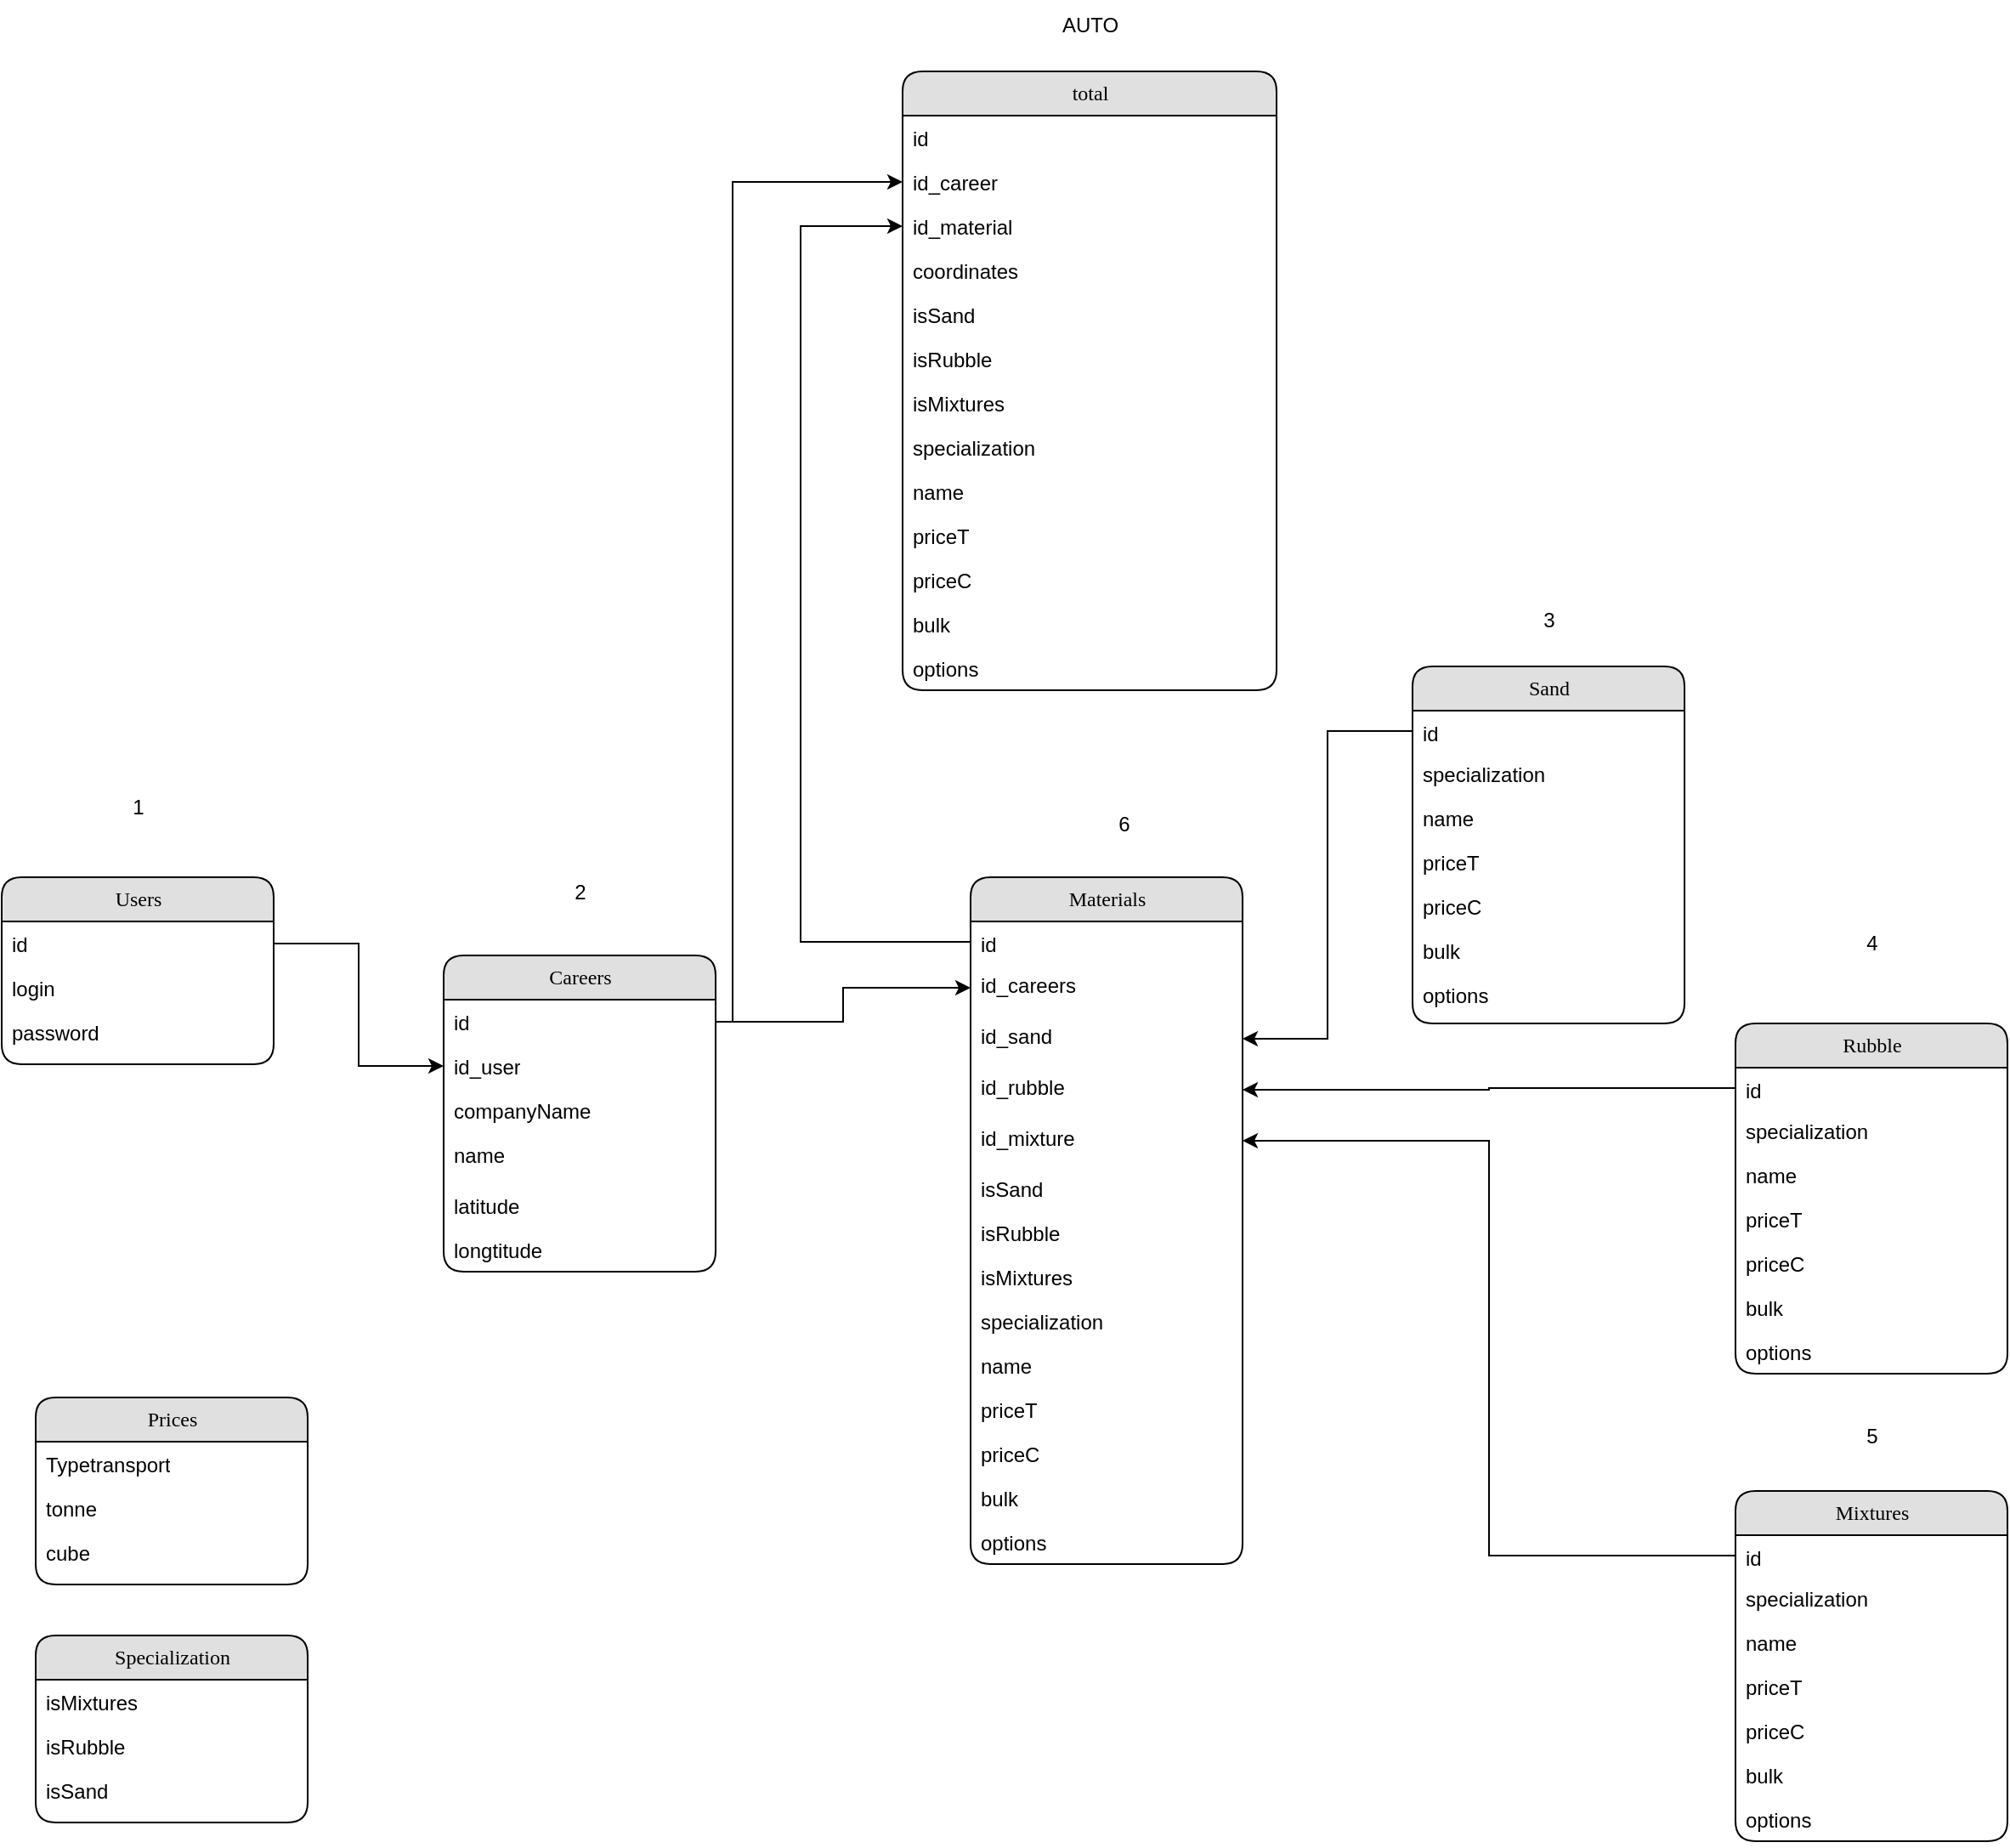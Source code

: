<mxfile version="27.1.4">
  <diagram name="Page-1" id="b520641d-4fe3-3701-9064-5fc419738815">
    <mxGraphModel dx="1489" dy="1653" grid="1" gridSize="10" guides="1" tooltips="1" connect="1" arrows="1" fold="1" page="1" pageScale="1" pageWidth="1100" pageHeight="850" background="none" math="0" shadow="0">
      <root>
        <mxCell id="0" />
        <mxCell id="1" parent="0" />
        <mxCell id="21ea969265ad0168-6" value="Careers" style="swimlane;html=1;fontStyle=0;childLayout=stackLayout;horizontal=1;startSize=26;fillColor=#e0e0e0;horizontalStack=0;resizeParent=1;resizeLast=0;collapsible=1;marginBottom=0;swimlaneFillColor=#ffffff;align=center;rounded=1;shadow=0;comic=0;labelBackgroundColor=none;strokeWidth=1;fontFamily=Verdana;fontSize=12" parent="1" vertex="1">
          <mxGeometry x="260" y="110" width="160" height="186" as="geometry" />
        </mxCell>
        <mxCell id="21ea969265ad0168-7" value="id" style="text;html=1;strokeColor=none;fillColor=none;spacingLeft=4;spacingRight=4;whiteSpace=wrap;overflow=hidden;rotatable=0;points=[[0,0.5],[1,0.5]];portConstraint=eastwest;" parent="21ea969265ad0168-6" vertex="1">
          <mxGeometry y="26" width="160" height="26" as="geometry" />
        </mxCell>
        <mxCell id="IM_hymmsXFYvkSgC4gn_-39" value="id_user" style="text;html=1;strokeColor=none;fillColor=none;spacingLeft=4;spacingRight=4;whiteSpace=wrap;overflow=hidden;rotatable=0;points=[[0,0.5],[1,0.5]];portConstraint=eastwest;" parent="21ea969265ad0168-6" vertex="1">
          <mxGeometry y="52" width="160" height="26" as="geometry" />
        </mxCell>
        <mxCell id="21ea969265ad0168-9" value="companyName" style="text;html=1;strokeColor=none;fillColor=none;spacingLeft=4;spacingRight=4;whiteSpace=wrap;overflow=hidden;rotatable=0;points=[[0,0.5],[1,0.5]];portConstraint=eastwest;" parent="21ea969265ad0168-6" vertex="1">
          <mxGeometry y="78" width="160" height="26" as="geometry" />
        </mxCell>
        <mxCell id="21ea969265ad0168-8" value="name" style="text;html=1;strokeColor=none;fillColor=none;spacingLeft=4;spacingRight=4;whiteSpace=wrap;overflow=hidden;rotatable=0;points=[[0,0.5],[1,0.5]];portConstraint=eastwest;" parent="21ea969265ad0168-6" vertex="1">
          <mxGeometry y="104" width="160" height="30" as="geometry" />
        </mxCell>
        <mxCell id="SzOvwqK8EvKDhXpQWrAO-1" value="latitude" style="text;html=1;strokeColor=none;fillColor=none;spacingLeft=4;spacingRight=4;whiteSpace=wrap;overflow=hidden;rotatable=0;points=[[0,0.5],[1,0.5]];portConstraint=eastwest;" vertex="1" parent="21ea969265ad0168-6">
          <mxGeometry y="134" width="160" height="26" as="geometry" />
        </mxCell>
        <mxCell id="SzOvwqK8EvKDhXpQWrAO-3" value="longtitude" style="text;html=1;strokeColor=none;fillColor=none;spacingLeft=4;spacingRight=4;whiteSpace=wrap;overflow=hidden;rotatable=0;points=[[0,0.5],[1,0.5]];portConstraint=eastwest;" vertex="1" parent="21ea969265ad0168-6">
          <mxGeometry y="160" width="160" height="26" as="geometry" />
        </mxCell>
        <mxCell id="21ea969265ad0168-14" value="Specialization" style="swimlane;html=1;fontStyle=0;childLayout=stackLayout;horizontal=1;startSize=26;fillColor=#e0e0e0;horizontalStack=0;resizeParent=1;resizeLast=0;collapsible=1;marginBottom=0;swimlaneFillColor=#ffffff;align=center;rounded=1;shadow=0;comic=0;labelBackgroundColor=none;strokeWidth=1;fontFamily=Verdana;fontSize=12" parent="1" vertex="1">
          <mxGeometry x="20" y="510" width="160" height="110" as="geometry" />
        </mxCell>
        <mxCell id="1sjS8D4inH4COPw_QAbC-10" value="isMixtures" style="text;html=1;strokeColor=none;fillColor=none;spacingLeft=4;spacingRight=4;whiteSpace=wrap;overflow=hidden;rotatable=0;points=[[0,0.5],[1,0.5]];portConstraint=eastwest;" parent="21ea969265ad0168-14" vertex="1">
          <mxGeometry y="26" width="160" height="26" as="geometry" />
        </mxCell>
        <mxCell id="1sjS8D4inH4COPw_QAbC-9" value="isRubble" style="text;html=1;strokeColor=none;fillColor=none;spacingLeft=4;spacingRight=4;whiteSpace=wrap;overflow=hidden;rotatable=0;points=[[0,0.5],[1,0.5]];portConstraint=eastwest;" parent="21ea969265ad0168-14" vertex="1">
          <mxGeometry y="52" width="160" height="26" as="geometry" />
        </mxCell>
        <mxCell id="1sjS8D4inH4COPw_QAbC-8" value="isSand" style="text;html=1;strokeColor=none;fillColor=none;spacingLeft=4;spacingRight=4;whiteSpace=wrap;overflow=hidden;rotatable=0;points=[[0,0.5],[1,0.5]];portConstraint=eastwest;" parent="21ea969265ad0168-14" vertex="1">
          <mxGeometry y="78" width="160" height="26" as="geometry" />
        </mxCell>
        <mxCell id="IM_hymmsXFYvkSgC4gn_-1" value="Users" style="swimlane;html=1;fontStyle=0;childLayout=stackLayout;horizontal=1;startSize=26;fillColor=#e0e0e0;horizontalStack=0;resizeParent=1;resizeLast=0;collapsible=1;marginBottom=0;swimlaneFillColor=#ffffff;align=center;rounded=1;shadow=0;comic=0;labelBackgroundColor=none;strokeWidth=1;fontFamily=Verdana;fontSize=12" parent="1" vertex="1">
          <mxGeometry y="64" width="160" height="110" as="geometry" />
        </mxCell>
        <mxCell id="IM_hymmsXFYvkSgC4gn_-2" value="id" style="text;html=1;strokeColor=none;fillColor=none;spacingLeft=4;spacingRight=4;whiteSpace=wrap;overflow=hidden;rotatable=0;points=[[0,0.5],[1,0.5]];portConstraint=eastwest;" parent="IM_hymmsXFYvkSgC4gn_-1" vertex="1">
          <mxGeometry y="26" width="160" height="26" as="geometry" />
        </mxCell>
        <mxCell id="IM_hymmsXFYvkSgC4gn_-3" value="login" style="text;html=1;strokeColor=none;fillColor=none;spacingLeft=4;spacingRight=4;whiteSpace=wrap;overflow=hidden;rotatable=0;points=[[0,0.5],[1,0.5]];portConstraint=eastwest;" parent="IM_hymmsXFYvkSgC4gn_-1" vertex="1">
          <mxGeometry y="52" width="160" height="26" as="geometry" />
        </mxCell>
        <mxCell id="IM_hymmsXFYvkSgC4gn_-4" value="password" style="text;html=1;strokeColor=none;fillColor=none;spacingLeft=4;spacingRight=4;whiteSpace=wrap;overflow=hidden;rotatable=0;points=[[0,0.5],[1,0.5]];portConstraint=eastwest;" parent="IM_hymmsXFYvkSgC4gn_-1" vertex="1">
          <mxGeometry y="78" width="160" height="26" as="geometry" />
        </mxCell>
        <mxCell id="IM_hymmsXFYvkSgC4gn_-5" value="Sand" style="swimlane;html=1;fontStyle=0;childLayout=stackLayout;horizontal=1;startSize=26;fillColor=#e0e0e0;horizontalStack=0;resizeParent=1;resizeLast=0;collapsible=1;marginBottom=0;swimlaneFillColor=#ffffff;align=center;rounded=1;shadow=0;comic=0;labelBackgroundColor=none;strokeWidth=1;fontFamily=Verdana;fontSize=12" parent="1" vertex="1">
          <mxGeometry x="830" y="-60" width="160" height="210" as="geometry" />
        </mxCell>
        <mxCell id="IM_hymmsXFYvkSgC4gn_-72" value="id" style="text;html=1;strokeColor=none;fillColor=none;spacingLeft=4;spacingRight=4;whiteSpace=wrap;overflow=hidden;rotatable=0;points=[[0,0.5],[1,0.5]];portConstraint=eastwest;" parent="IM_hymmsXFYvkSgC4gn_-5" vertex="1">
          <mxGeometry y="26" width="160" height="24" as="geometry" />
        </mxCell>
        <mxCell id="IM_hymmsXFYvkSgC4gn_-6" value="specialization" style="text;html=1;strokeColor=none;fillColor=none;spacingLeft=4;spacingRight=4;whiteSpace=wrap;overflow=hidden;rotatable=0;points=[[0,0.5],[1,0.5]];portConstraint=eastwest;" parent="IM_hymmsXFYvkSgC4gn_-5" vertex="1">
          <mxGeometry y="50" width="160" height="26" as="geometry" />
        </mxCell>
        <mxCell id="IM_hymmsXFYvkSgC4gn_-7" value="name" style="text;html=1;strokeColor=none;fillColor=none;spacingLeft=4;spacingRight=4;whiteSpace=wrap;overflow=hidden;rotatable=0;points=[[0,0.5],[1,0.5]];portConstraint=eastwest;" parent="IM_hymmsXFYvkSgC4gn_-5" vertex="1">
          <mxGeometry y="76" width="160" height="26" as="geometry" />
        </mxCell>
        <mxCell id="IM_hymmsXFYvkSgC4gn_-8" value="priceT" style="text;html=1;strokeColor=none;fillColor=none;spacingLeft=4;spacingRight=4;whiteSpace=wrap;overflow=hidden;rotatable=0;points=[[0,0.5],[1,0.5]];portConstraint=eastwest;" parent="IM_hymmsXFYvkSgC4gn_-5" vertex="1">
          <mxGeometry y="102" width="160" height="26" as="geometry" />
        </mxCell>
        <mxCell id="IM_hymmsXFYvkSgC4gn_-9" value="priceC" style="text;html=1;strokeColor=none;fillColor=none;spacingLeft=4;spacingRight=4;whiteSpace=wrap;overflow=hidden;rotatable=0;points=[[0,0.5],[1,0.5]];portConstraint=eastwest;" parent="IM_hymmsXFYvkSgC4gn_-5" vertex="1">
          <mxGeometry y="128" width="160" height="26" as="geometry" />
        </mxCell>
        <mxCell id="IM_hymmsXFYvkSgC4gn_-23" value="bulk" style="text;html=1;strokeColor=none;fillColor=none;spacingLeft=4;spacingRight=4;whiteSpace=wrap;overflow=hidden;rotatable=0;points=[[0,0.5],[1,0.5]];portConstraint=eastwest;" parent="IM_hymmsXFYvkSgC4gn_-5" vertex="1">
          <mxGeometry y="154" width="160" height="26" as="geometry" />
        </mxCell>
        <mxCell id="IM_hymmsXFYvkSgC4gn_-24" value="options" style="text;html=1;strokeColor=none;fillColor=none;spacingLeft=4;spacingRight=4;whiteSpace=wrap;overflow=hidden;rotatable=0;points=[[0,0.5],[1,0.5]];portConstraint=eastwest;" parent="IM_hymmsXFYvkSgC4gn_-5" vertex="1">
          <mxGeometry y="180" width="160" height="24" as="geometry" />
        </mxCell>
        <mxCell id="IM_hymmsXFYvkSgC4gn_-15" value="Prices" style="swimlane;html=1;fontStyle=0;childLayout=stackLayout;horizontal=1;startSize=26;fillColor=#e0e0e0;horizontalStack=0;resizeParent=1;resizeLast=0;collapsible=1;marginBottom=0;swimlaneFillColor=#ffffff;align=center;rounded=1;shadow=0;comic=0;labelBackgroundColor=none;strokeWidth=1;fontFamily=Verdana;fontSize=12" parent="1" vertex="1">
          <mxGeometry x="20" y="370" width="160" height="110" as="geometry" />
        </mxCell>
        <mxCell id="IM_hymmsXFYvkSgC4gn_-16" value="Typetransport" style="text;html=1;strokeColor=none;fillColor=none;spacingLeft=4;spacingRight=4;whiteSpace=wrap;overflow=hidden;rotatable=0;points=[[0,0.5],[1,0.5]];portConstraint=eastwest;" parent="IM_hymmsXFYvkSgC4gn_-15" vertex="1">
          <mxGeometry y="26" width="160" height="26" as="geometry" />
        </mxCell>
        <mxCell id="IM_hymmsXFYvkSgC4gn_-17" value="tonne" style="text;html=1;strokeColor=none;fillColor=none;spacingLeft=4;spacingRight=4;whiteSpace=wrap;overflow=hidden;rotatable=0;points=[[0,0.5],[1,0.5]];portConstraint=eastwest;" parent="IM_hymmsXFYvkSgC4gn_-15" vertex="1">
          <mxGeometry y="52" width="160" height="26" as="geometry" />
        </mxCell>
        <mxCell id="IM_hymmsXFYvkSgC4gn_-18" value="cube" style="text;html=1;strokeColor=none;fillColor=none;spacingLeft=4;spacingRight=4;whiteSpace=wrap;overflow=hidden;rotatable=0;points=[[0,0.5],[1,0.5]];portConstraint=eastwest;" parent="IM_hymmsXFYvkSgC4gn_-15" vertex="1">
          <mxGeometry y="78" width="160" height="26" as="geometry" />
        </mxCell>
        <mxCell id="IM_hymmsXFYvkSgC4gn_-25" value="Rubble" style="swimlane;html=1;fontStyle=0;childLayout=stackLayout;horizontal=1;startSize=26;fillColor=#e0e0e0;horizontalStack=0;resizeParent=1;resizeLast=0;collapsible=1;marginBottom=0;swimlaneFillColor=#ffffff;align=center;rounded=1;shadow=0;comic=0;labelBackgroundColor=none;strokeWidth=1;fontFamily=Verdana;fontSize=12" parent="1" vertex="1">
          <mxGeometry x="1020" y="150" width="160" height="206" as="geometry" />
        </mxCell>
        <mxCell id="IM_hymmsXFYvkSgC4gn_-74" value="id" style="text;html=1;strokeColor=none;fillColor=none;spacingLeft=4;spacingRight=4;whiteSpace=wrap;overflow=hidden;rotatable=0;points=[[0,0.5],[1,0.5]];portConstraint=eastwest;" parent="IM_hymmsXFYvkSgC4gn_-25" vertex="1">
          <mxGeometry y="26" width="160" height="24" as="geometry" />
        </mxCell>
        <mxCell id="IM_hymmsXFYvkSgC4gn_-26" value="specialization" style="text;html=1;strokeColor=none;fillColor=none;spacingLeft=4;spacingRight=4;whiteSpace=wrap;overflow=hidden;rotatable=0;points=[[0,0.5],[1,0.5]];portConstraint=eastwest;" parent="IM_hymmsXFYvkSgC4gn_-25" vertex="1">
          <mxGeometry y="50" width="160" height="26" as="geometry" />
        </mxCell>
        <mxCell id="IM_hymmsXFYvkSgC4gn_-27" value="name" style="text;html=1;strokeColor=none;fillColor=none;spacingLeft=4;spacingRight=4;whiteSpace=wrap;overflow=hidden;rotatable=0;points=[[0,0.5],[1,0.5]];portConstraint=eastwest;" parent="IM_hymmsXFYvkSgC4gn_-25" vertex="1">
          <mxGeometry y="76" width="160" height="26" as="geometry" />
        </mxCell>
        <mxCell id="IM_hymmsXFYvkSgC4gn_-28" value="priceT" style="text;html=1;strokeColor=none;fillColor=none;spacingLeft=4;spacingRight=4;whiteSpace=wrap;overflow=hidden;rotatable=0;points=[[0,0.5],[1,0.5]];portConstraint=eastwest;" parent="IM_hymmsXFYvkSgC4gn_-25" vertex="1">
          <mxGeometry y="102" width="160" height="26" as="geometry" />
        </mxCell>
        <mxCell id="IM_hymmsXFYvkSgC4gn_-29" value="priceC" style="text;html=1;strokeColor=none;fillColor=none;spacingLeft=4;spacingRight=4;whiteSpace=wrap;overflow=hidden;rotatable=0;points=[[0,0.5],[1,0.5]];portConstraint=eastwest;" parent="IM_hymmsXFYvkSgC4gn_-25" vertex="1">
          <mxGeometry y="128" width="160" height="26" as="geometry" />
        </mxCell>
        <mxCell id="IM_hymmsXFYvkSgC4gn_-30" value="bulk" style="text;html=1;strokeColor=none;fillColor=none;spacingLeft=4;spacingRight=4;whiteSpace=wrap;overflow=hidden;rotatable=0;points=[[0,0.5],[1,0.5]];portConstraint=eastwest;" parent="IM_hymmsXFYvkSgC4gn_-25" vertex="1">
          <mxGeometry y="154" width="160" height="26" as="geometry" />
        </mxCell>
        <mxCell id="IM_hymmsXFYvkSgC4gn_-31" value="options" style="text;html=1;strokeColor=none;fillColor=none;spacingLeft=4;spacingRight=4;whiteSpace=wrap;overflow=hidden;rotatable=0;points=[[0,0.5],[1,0.5]];portConstraint=eastwest;" parent="IM_hymmsXFYvkSgC4gn_-25" vertex="1">
          <mxGeometry y="180" width="160" height="26" as="geometry" />
        </mxCell>
        <mxCell id="IM_hymmsXFYvkSgC4gn_-32" value="Mixtures" style="swimlane;html=1;fontStyle=0;childLayout=stackLayout;horizontal=1;startSize=26;fillColor=#e0e0e0;horizontalStack=0;resizeParent=1;resizeLast=0;collapsible=1;marginBottom=0;swimlaneFillColor=#ffffff;align=center;rounded=1;shadow=0;comic=0;labelBackgroundColor=none;strokeWidth=1;fontFamily=Verdana;fontSize=12" parent="1" vertex="1">
          <mxGeometry x="1020" y="425" width="160" height="206" as="geometry" />
        </mxCell>
        <mxCell id="IM_hymmsXFYvkSgC4gn_-73" value="id" style="text;html=1;strokeColor=none;fillColor=none;spacingLeft=4;spacingRight=4;whiteSpace=wrap;overflow=hidden;rotatable=0;points=[[0,0.5],[1,0.5]];portConstraint=eastwest;" parent="IM_hymmsXFYvkSgC4gn_-32" vertex="1">
          <mxGeometry y="26" width="160" height="24" as="geometry" />
        </mxCell>
        <mxCell id="IM_hymmsXFYvkSgC4gn_-33" value="specialization" style="text;html=1;strokeColor=none;fillColor=none;spacingLeft=4;spacingRight=4;whiteSpace=wrap;overflow=hidden;rotatable=0;points=[[0,0.5],[1,0.5]];portConstraint=eastwest;" parent="IM_hymmsXFYvkSgC4gn_-32" vertex="1">
          <mxGeometry y="50" width="160" height="26" as="geometry" />
        </mxCell>
        <mxCell id="IM_hymmsXFYvkSgC4gn_-34" value="name" style="text;html=1;strokeColor=none;fillColor=none;spacingLeft=4;spacingRight=4;whiteSpace=wrap;overflow=hidden;rotatable=0;points=[[0,0.5],[1,0.5]];portConstraint=eastwest;" parent="IM_hymmsXFYvkSgC4gn_-32" vertex="1">
          <mxGeometry y="76" width="160" height="26" as="geometry" />
        </mxCell>
        <mxCell id="IM_hymmsXFYvkSgC4gn_-35" value="priceT" style="text;html=1;strokeColor=none;fillColor=none;spacingLeft=4;spacingRight=4;whiteSpace=wrap;overflow=hidden;rotatable=0;points=[[0,0.5],[1,0.5]];portConstraint=eastwest;" parent="IM_hymmsXFYvkSgC4gn_-32" vertex="1">
          <mxGeometry y="102" width="160" height="26" as="geometry" />
        </mxCell>
        <mxCell id="IM_hymmsXFYvkSgC4gn_-36" value="priceC" style="text;html=1;strokeColor=none;fillColor=none;spacingLeft=4;spacingRight=4;whiteSpace=wrap;overflow=hidden;rotatable=0;points=[[0,0.5],[1,0.5]];portConstraint=eastwest;" parent="IM_hymmsXFYvkSgC4gn_-32" vertex="1">
          <mxGeometry y="128" width="160" height="26" as="geometry" />
        </mxCell>
        <mxCell id="IM_hymmsXFYvkSgC4gn_-37" value="bulk" style="text;html=1;strokeColor=none;fillColor=none;spacingLeft=4;spacingRight=4;whiteSpace=wrap;overflow=hidden;rotatable=0;points=[[0,0.5],[1,0.5]];portConstraint=eastwest;" parent="IM_hymmsXFYvkSgC4gn_-32" vertex="1">
          <mxGeometry y="154" width="160" height="26" as="geometry" />
        </mxCell>
        <mxCell id="IM_hymmsXFYvkSgC4gn_-38" value="options" style="text;html=1;strokeColor=none;fillColor=none;spacingLeft=4;spacingRight=4;whiteSpace=wrap;overflow=hidden;rotatable=0;points=[[0,0.5],[1,0.5]];portConstraint=eastwest;" parent="IM_hymmsXFYvkSgC4gn_-32" vertex="1">
          <mxGeometry y="180" width="160" height="26" as="geometry" />
        </mxCell>
        <mxCell id="IM_hymmsXFYvkSgC4gn_-41" style="edgeStyle=orthogonalEdgeStyle;rounded=0;orthogonalLoop=1;jettySize=auto;html=1;" parent="1" source="IM_hymmsXFYvkSgC4gn_-2" target="IM_hymmsXFYvkSgC4gn_-39" edge="1">
          <mxGeometry relative="1" as="geometry" />
        </mxCell>
        <mxCell id="IM_hymmsXFYvkSgC4gn_-42" value="total" style="swimlane;html=1;fontStyle=0;childLayout=stackLayout;horizontal=1;startSize=26;fillColor=#e0e0e0;horizontalStack=0;resizeParent=1;resizeLast=0;collapsible=1;marginBottom=0;swimlaneFillColor=#ffffff;align=center;rounded=1;shadow=0;comic=0;labelBackgroundColor=none;strokeWidth=1;fontFamily=Verdana;fontSize=12" parent="1" vertex="1">
          <mxGeometry x="530" y="-410" width="220" height="364" as="geometry">
            <mxRectangle x="490" y="550" width="70" height="30" as="alternateBounds" />
          </mxGeometry>
        </mxCell>
        <mxCell id="IM_hymmsXFYvkSgC4gn_-43" value="id" style="text;html=1;strokeColor=none;fillColor=none;spacingLeft=4;spacingRight=4;whiteSpace=wrap;overflow=hidden;rotatable=0;points=[[0,0.5],[1,0.5]];portConstraint=eastwest;" parent="IM_hymmsXFYvkSgC4gn_-42" vertex="1">
          <mxGeometry y="26" width="220" height="26" as="geometry" />
        </mxCell>
        <mxCell id="IM_hymmsXFYvkSgC4gn_-46" value="id_career" style="text;html=1;strokeColor=none;fillColor=none;spacingLeft=4;spacingRight=4;whiteSpace=wrap;overflow=hidden;rotatable=0;points=[[0,0.5],[1,0.5]];portConstraint=eastwest;" parent="IM_hymmsXFYvkSgC4gn_-42" vertex="1">
          <mxGeometry y="52" width="220" height="26" as="geometry" />
        </mxCell>
        <mxCell id="IM_hymmsXFYvkSgC4gn_-50" value="id_material" style="text;html=1;strokeColor=none;fillColor=none;spacingLeft=4;spacingRight=4;whiteSpace=wrap;overflow=hidden;rotatable=0;points=[[0,0.5],[1,0.5]];portConstraint=eastwest;" parent="IM_hymmsXFYvkSgC4gn_-42" vertex="1">
          <mxGeometry y="78" width="220" height="26" as="geometry" />
        </mxCell>
        <mxCell id="SzOvwqK8EvKDhXpQWrAO-2" value="coordinates" style="text;html=1;strokeColor=none;fillColor=none;spacingLeft=4;spacingRight=4;whiteSpace=wrap;overflow=hidden;rotatable=0;points=[[0,0.5],[1,0.5]];portConstraint=eastwest;" vertex="1" parent="IM_hymmsXFYvkSgC4gn_-42">
          <mxGeometry y="104" width="220" height="26" as="geometry" />
        </mxCell>
        <mxCell id="21ea969265ad0168-15" value="isSand" style="text;html=1;strokeColor=none;fillColor=none;spacingLeft=4;spacingRight=4;whiteSpace=wrap;overflow=hidden;rotatable=0;points=[[0,0.5],[1,0.5]];portConstraint=eastwest;" parent="IM_hymmsXFYvkSgC4gn_-42" vertex="1">
          <mxGeometry y="130" width="220" height="26" as="geometry" />
        </mxCell>
        <mxCell id="21ea969265ad0168-16" value="isRubble" style="text;html=1;strokeColor=none;fillColor=none;spacingLeft=4;spacingRight=4;whiteSpace=wrap;overflow=hidden;rotatable=0;points=[[0,0.5],[1,0.5]];portConstraint=eastwest;" parent="IM_hymmsXFYvkSgC4gn_-42" vertex="1">
          <mxGeometry y="156" width="220" height="26" as="geometry" />
        </mxCell>
        <mxCell id="21ea969265ad0168-17" value="isMixtures" style="text;html=1;strokeColor=none;fillColor=none;spacingLeft=4;spacingRight=4;whiteSpace=wrap;overflow=hidden;rotatable=0;points=[[0,0.5],[1,0.5]];portConstraint=eastwest;" parent="IM_hymmsXFYvkSgC4gn_-42" vertex="1">
          <mxGeometry y="182" width="220" height="26" as="geometry" />
        </mxCell>
        <mxCell id="IM_hymmsXFYvkSgC4gn_-54" value="specialization" style="text;html=1;strokeColor=none;fillColor=none;spacingLeft=4;spacingRight=4;whiteSpace=wrap;overflow=hidden;rotatable=0;points=[[0,0.5],[1,0.5]];portConstraint=eastwest;" parent="IM_hymmsXFYvkSgC4gn_-42" vertex="1">
          <mxGeometry y="208" width="220" height="26" as="geometry" />
        </mxCell>
        <mxCell id="IM_hymmsXFYvkSgC4gn_-53" value="name" style="text;html=1;strokeColor=none;fillColor=none;spacingLeft=4;spacingRight=4;whiteSpace=wrap;overflow=hidden;rotatable=0;points=[[0,0.5],[1,0.5]];portConstraint=eastwest;" parent="IM_hymmsXFYvkSgC4gn_-42" vertex="1">
          <mxGeometry y="234" width="220" height="26" as="geometry" />
        </mxCell>
        <mxCell id="IM_hymmsXFYvkSgC4gn_-52" value="priceT" style="text;html=1;strokeColor=none;fillColor=none;spacingLeft=4;spacingRight=4;whiteSpace=wrap;overflow=hidden;rotatable=0;points=[[0,0.5],[1,0.5]];portConstraint=eastwest;" parent="IM_hymmsXFYvkSgC4gn_-42" vertex="1">
          <mxGeometry y="260" width="220" height="26" as="geometry" />
        </mxCell>
        <mxCell id="IM_hymmsXFYvkSgC4gn_-51" value="priceC" style="text;html=1;strokeColor=none;fillColor=none;spacingLeft=4;spacingRight=4;whiteSpace=wrap;overflow=hidden;rotatable=0;points=[[0,0.5],[1,0.5]];portConstraint=eastwest;" parent="IM_hymmsXFYvkSgC4gn_-42" vertex="1">
          <mxGeometry y="286" width="220" height="26" as="geometry" />
        </mxCell>
        <mxCell id="IM_hymmsXFYvkSgC4gn_-56" value="bulk" style="text;html=1;strokeColor=none;fillColor=none;spacingLeft=4;spacingRight=4;whiteSpace=wrap;overflow=hidden;rotatable=0;points=[[0,0.5],[1,0.5]];portConstraint=eastwest;" parent="IM_hymmsXFYvkSgC4gn_-42" vertex="1">
          <mxGeometry y="312" width="220" height="26" as="geometry" />
        </mxCell>
        <mxCell id="IM_hymmsXFYvkSgC4gn_-57" value="options" style="text;html=1;strokeColor=none;fillColor=none;spacingLeft=4;spacingRight=4;whiteSpace=wrap;overflow=hidden;rotatable=0;points=[[0,0.5],[1,0.5]];portConstraint=eastwest;" parent="IM_hymmsXFYvkSgC4gn_-42" vertex="1">
          <mxGeometry y="338" width="220" height="26" as="geometry" />
        </mxCell>
        <mxCell id="IM_hymmsXFYvkSgC4gn_-58" value="Materials" style="swimlane;html=1;fontStyle=0;childLayout=stackLayout;horizontal=1;startSize=26;fillColor=#e0e0e0;horizontalStack=0;resizeParent=1;resizeLast=0;collapsible=1;marginBottom=0;swimlaneFillColor=#ffffff;align=center;rounded=1;shadow=0;comic=0;labelBackgroundColor=none;strokeWidth=1;fontFamily=Verdana;fontSize=12" parent="1" vertex="1">
          <mxGeometry x="570" y="64" width="160" height="404" as="geometry" />
        </mxCell>
        <mxCell id="IM_hymmsXFYvkSgC4gn_-65" value="id" style="text;html=1;strokeColor=none;fillColor=none;spacingLeft=4;spacingRight=4;whiteSpace=wrap;overflow=hidden;rotatable=0;points=[[0,0.5],[1,0.5]];portConstraint=eastwest;" parent="IM_hymmsXFYvkSgC4gn_-58" vertex="1">
          <mxGeometry y="26" width="160" height="24" as="geometry" />
        </mxCell>
        <mxCell id="IM_hymmsXFYvkSgC4gn_-66" value="id_careers" style="text;html=1;strokeColor=none;fillColor=none;spacingLeft=4;spacingRight=4;whiteSpace=wrap;overflow=hidden;rotatable=0;points=[[0,0.5],[1,0.5]];portConstraint=eastwest;" parent="IM_hymmsXFYvkSgC4gn_-58" vertex="1">
          <mxGeometry y="50" width="160" height="30" as="geometry" />
        </mxCell>
        <mxCell id="IM_hymmsXFYvkSgC4gn_-69" value="id_sand" style="text;html=1;strokeColor=none;fillColor=none;spacingLeft=4;spacingRight=4;whiteSpace=wrap;overflow=hidden;rotatable=0;points=[[0,0.5],[1,0.5]];portConstraint=eastwest;" parent="IM_hymmsXFYvkSgC4gn_-58" vertex="1">
          <mxGeometry y="80" width="160" height="30" as="geometry" />
        </mxCell>
        <mxCell id="IM_hymmsXFYvkSgC4gn_-70" value="id_rubble" style="text;html=1;strokeColor=none;fillColor=none;spacingLeft=4;spacingRight=4;whiteSpace=wrap;overflow=hidden;rotatable=0;points=[[0,0.5],[1,0.5]];portConstraint=eastwest;" parent="IM_hymmsXFYvkSgC4gn_-58" vertex="1">
          <mxGeometry y="110" width="160" height="30" as="geometry" />
        </mxCell>
        <mxCell id="IM_hymmsXFYvkSgC4gn_-71" value="id_mixture" style="text;html=1;strokeColor=none;fillColor=none;spacingLeft=4;spacingRight=4;whiteSpace=wrap;overflow=hidden;rotatable=0;points=[[0,0.5],[1,0.5]];portConstraint=eastwest;" parent="IM_hymmsXFYvkSgC4gn_-58" vertex="1">
          <mxGeometry y="140" width="160" height="30" as="geometry" />
        </mxCell>
        <mxCell id="SzOvwqK8EvKDhXpQWrAO-4" value="isSand" style="text;html=1;strokeColor=none;fillColor=none;spacingLeft=4;spacingRight=4;whiteSpace=wrap;overflow=hidden;rotatable=0;points=[[0,0.5],[1,0.5]];portConstraint=eastwest;" vertex="1" parent="IM_hymmsXFYvkSgC4gn_-58">
          <mxGeometry y="170" width="160" height="26" as="geometry" />
        </mxCell>
        <mxCell id="SzOvwqK8EvKDhXpQWrAO-5" value="isRubble" style="text;html=1;strokeColor=none;fillColor=none;spacingLeft=4;spacingRight=4;whiteSpace=wrap;overflow=hidden;rotatable=0;points=[[0,0.5],[1,0.5]];portConstraint=eastwest;" vertex="1" parent="IM_hymmsXFYvkSgC4gn_-58">
          <mxGeometry y="196" width="160" height="26" as="geometry" />
        </mxCell>
        <mxCell id="SzOvwqK8EvKDhXpQWrAO-6" value="isMixtures" style="text;html=1;strokeColor=none;fillColor=none;spacingLeft=4;spacingRight=4;whiteSpace=wrap;overflow=hidden;rotatable=0;points=[[0,0.5],[1,0.5]];portConstraint=eastwest;" vertex="1" parent="IM_hymmsXFYvkSgC4gn_-58">
          <mxGeometry y="222" width="160" height="26" as="geometry" />
        </mxCell>
        <mxCell id="IM_hymmsXFYvkSgC4gn_-59" value="specialization" style="text;html=1;strokeColor=none;fillColor=none;spacingLeft=4;spacingRight=4;whiteSpace=wrap;overflow=hidden;rotatable=0;points=[[0,0.5],[1,0.5]];portConstraint=eastwest;" parent="IM_hymmsXFYvkSgC4gn_-58" vertex="1">
          <mxGeometry y="248" width="160" height="26" as="geometry" />
        </mxCell>
        <mxCell id="IM_hymmsXFYvkSgC4gn_-60" value="name" style="text;html=1;strokeColor=none;fillColor=none;spacingLeft=4;spacingRight=4;whiteSpace=wrap;overflow=hidden;rotatable=0;points=[[0,0.5],[1,0.5]];portConstraint=eastwest;" parent="IM_hymmsXFYvkSgC4gn_-58" vertex="1">
          <mxGeometry y="274" width="160" height="26" as="geometry" />
        </mxCell>
        <mxCell id="IM_hymmsXFYvkSgC4gn_-61" value="priceT" style="text;html=1;strokeColor=none;fillColor=none;spacingLeft=4;spacingRight=4;whiteSpace=wrap;overflow=hidden;rotatable=0;points=[[0,0.5],[1,0.5]];portConstraint=eastwest;" parent="IM_hymmsXFYvkSgC4gn_-58" vertex="1">
          <mxGeometry y="300" width="160" height="26" as="geometry" />
        </mxCell>
        <mxCell id="IM_hymmsXFYvkSgC4gn_-62" value="priceC" style="text;html=1;strokeColor=none;fillColor=none;spacingLeft=4;spacingRight=4;whiteSpace=wrap;overflow=hidden;rotatable=0;points=[[0,0.5],[1,0.5]];portConstraint=eastwest;" parent="IM_hymmsXFYvkSgC4gn_-58" vertex="1">
          <mxGeometry y="326" width="160" height="26" as="geometry" />
        </mxCell>
        <mxCell id="IM_hymmsXFYvkSgC4gn_-63" value="bulk" style="text;html=1;strokeColor=none;fillColor=none;spacingLeft=4;spacingRight=4;whiteSpace=wrap;overflow=hidden;rotatable=0;points=[[0,0.5],[1,0.5]];portConstraint=eastwest;" parent="IM_hymmsXFYvkSgC4gn_-58" vertex="1">
          <mxGeometry y="352" width="160" height="26" as="geometry" />
        </mxCell>
        <mxCell id="IM_hymmsXFYvkSgC4gn_-64" value="options" style="text;html=1;strokeColor=none;fillColor=none;spacingLeft=4;spacingRight=4;whiteSpace=wrap;overflow=hidden;rotatable=0;points=[[0,0.5],[1,0.5]];portConstraint=eastwest;" parent="IM_hymmsXFYvkSgC4gn_-58" vertex="1">
          <mxGeometry y="378" width="160" height="26" as="geometry" />
        </mxCell>
        <mxCell id="IM_hymmsXFYvkSgC4gn_-67" style="edgeStyle=orthogonalEdgeStyle;rounded=0;orthogonalLoop=1;jettySize=auto;html=1;" parent="1" source="21ea969265ad0168-7" target="IM_hymmsXFYvkSgC4gn_-66" edge="1">
          <mxGeometry relative="1" as="geometry" />
        </mxCell>
        <mxCell id="IM_hymmsXFYvkSgC4gn_-75" style="edgeStyle=orthogonalEdgeStyle;rounded=0;orthogonalLoop=1;jettySize=auto;html=1;entryX=1;entryY=0.5;entryDx=0;entryDy=0;" parent="1" source="IM_hymmsXFYvkSgC4gn_-72" target="IM_hymmsXFYvkSgC4gn_-69" edge="1">
          <mxGeometry relative="1" as="geometry" />
        </mxCell>
        <mxCell id="IM_hymmsXFYvkSgC4gn_-77" style="edgeStyle=orthogonalEdgeStyle;rounded=0;orthogonalLoop=1;jettySize=auto;html=1;entryX=1;entryY=0.5;entryDx=0;entryDy=0;" parent="1" source="IM_hymmsXFYvkSgC4gn_-74" target="IM_hymmsXFYvkSgC4gn_-70" edge="1">
          <mxGeometry relative="1" as="geometry" />
        </mxCell>
        <mxCell id="IM_hymmsXFYvkSgC4gn_-78" style="edgeStyle=orthogonalEdgeStyle;rounded=0;orthogonalLoop=1;jettySize=auto;html=1;entryX=1;entryY=0.5;entryDx=0;entryDy=0;" parent="1" source="IM_hymmsXFYvkSgC4gn_-73" target="IM_hymmsXFYvkSgC4gn_-71" edge="1">
          <mxGeometry relative="1" as="geometry" />
        </mxCell>
        <mxCell id="IM_hymmsXFYvkSgC4gn_-81" style="edgeStyle=orthogonalEdgeStyle;rounded=0;orthogonalLoop=1;jettySize=auto;html=1;entryX=0;entryY=0.5;entryDx=0;entryDy=0;" parent="1" source="IM_hymmsXFYvkSgC4gn_-65" target="IM_hymmsXFYvkSgC4gn_-50" edge="1">
          <mxGeometry relative="1" as="geometry">
            <Array as="points">
              <mxPoint x="470" y="102" />
              <mxPoint x="470" y="-319" />
            </Array>
          </mxGeometry>
        </mxCell>
        <mxCell id="IM_hymmsXFYvkSgC4gn_-82" style="edgeStyle=orthogonalEdgeStyle;rounded=0;orthogonalLoop=1;jettySize=auto;html=1;entryX=0;entryY=0.5;entryDx=0;entryDy=0;" parent="1" source="21ea969265ad0168-7" target="IM_hymmsXFYvkSgC4gn_-46" edge="1">
          <mxGeometry relative="1" as="geometry">
            <Array as="points">
              <mxPoint x="430" y="149" />
              <mxPoint x="430" y="-345" />
            </Array>
          </mxGeometry>
        </mxCell>
        <mxCell id="1sjS8D4inH4COPw_QAbC-1" value="1" style="text;html=1;align=center;verticalAlign=middle;resizable=0;points=[];autosize=1;strokeColor=none;fillColor=none;" parent="1" vertex="1">
          <mxGeometry x="65" y="8" width="30" height="30" as="geometry" />
        </mxCell>
        <mxCell id="1sjS8D4inH4COPw_QAbC-2" value="2" style="text;html=1;align=center;verticalAlign=middle;resizable=0;points=[];autosize=1;strokeColor=none;fillColor=none;" parent="1" vertex="1">
          <mxGeometry x="325" y="58" width="30" height="30" as="geometry" />
        </mxCell>
        <mxCell id="1sjS8D4inH4COPw_QAbC-3" value="3" style="text;html=1;align=center;verticalAlign=middle;resizable=0;points=[];autosize=1;strokeColor=none;fillColor=none;" parent="1" vertex="1">
          <mxGeometry x="895" y="-102" width="30" height="30" as="geometry" />
        </mxCell>
        <mxCell id="1sjS8D4inH4COPw_QAbC-4" value="4" style="text;html=1;align=center;verticalAlign=middle;resizable=0;points=[];autosize=1;strokeColor=none;fillColor=none;" parent="1" vertex="1">
          <mxGeometry x="1085" y="88" width="30" height="30" as="geometry" />
        </mxCell>
        <mxCell id="1sjS8D4inH4COPw_QAbC-5" value="5" style="text;html=1;align=center;verticalAlign=middle;resizable=0;points=[];autosize=1;strokeColor=none;fillColor=none;" parent="1" vertex="1">
          <mxGeometry x="1085" y="378" width="30" height="30" as="geometry" />
        </mxCell>
        <mxCell id="1sjS8D4inH4COPw_QAbC-6" value="6" style="text;html=1;align=center;verticalAlign=middle;resizable=0;points=[];autosize=1;strokeColor=none;fillColor=none;" parent="1" vertex="1">
          <mxGeometry x="645" y="18" width="30" height="30" as="geometry" />
        </mxCell>
        <mxCell id="1sjS8D4inH4COPw_QAbC-7" value="AUTO" style="text;html=1;align=center;verticalAlign=middle;resizable=0;points=[];autosize=1;strokeColor=none;fillColor=none;" parent="1" vertex="1">
          <mxGeometry x="610" y="-452" width="60" height="30" as="geometry" />
        </mxCell>
      </root>
    </mxGraphModel>
  </diagram>
</mxfile>
